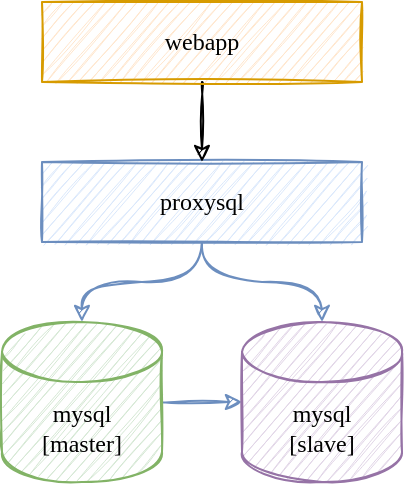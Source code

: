 <mxfile version="14.5.1" type="device"><diagram id="tuS7g0TG9t6zuqPEc80F" name="Overview"><mxGraphModel dx="1102" dy="1000" grid="1" gridSize="10" guides="1" tooltips="1" connect="1" arrows="1" fold="1" page="1" pageScale="1" pageWidth="1600" pageHeight="1200" math="0" shadow="0"><root><mxCell id="0"/><mxCell id="1" parent="0"/><mxCell id="DD_7u3qA5FZwBSiOtTjS-11" style="edgeStyle=orthogonalEdgeStyle;curved=1;rounded=0;sketch=1;orthogonalLoop=1;jettySize=auto;html=1;entryX=0;entryY=0.5;entryDx=0;entryDy=0;entryPerimeter=0;fillColor=#dae8fc;strokeColor=#6c8ebf;fontFamily=Gloria Hallelujah;fontSource=https%3A%2F%2Ffonts.googleapis.com%2Fcss%3Ffamily%3DGloria%2BHallelujah;" edge="1" parent="1" source="DD_7u3qA5FZwBSiOtTjS-5" target="DD_7u3qA5FZwBSiOtTjS-8"><mxGeometry relative="1" as="geometry"/></mxCell><mxCell id="DD_7u3qA5FZwBSiOtTjS-5" value="mysql&lt;br&gt;[master]" style="shape=cylinder3;whiteSpace=wrap;html=1;boundedLbl=1;backgroundOutline=1;size=15;fillColor=#d5e8d4;strokeColor=#82b366;sketch=1;fontFamily=Gloria Hallelujah;fontSource=https%3A%2F%2Ffonts.googleapis.com%2Fcss%3Ffamily%3DGloria%2BHallelujah;" vertex="1" parent="1"><mxGeometry x="20" y="170" width="80" height="80" as="geometry"/></mxCell><mxCell id="DD_7u3qA5FZwBSiOtTjS-13" style="edgeStyle=orthogonalEdgeStyle;curved=1;rounded=0;sketch=1;orthogonalLoop=1;jettySize=auto;html=1;fillColor=#dae8fc;strokeColor=#6c8ebf;fontFamily=Gloria Hallelujah;fontSource=https%3A%2F%2Ffonts.googleapis.com%2Fcss%3Ffamily%3DGloria%2BHallelujah;" edge="1" parent="1" source="DD_7u3qA5FZwBSiOtTjS-6" target="DD_7u3qA5FZwBSiOtTjS-5"><mxGeometry relative="1" as="geometry"/></mxCell><mxCell id="DD_7u3qA5FZwBSiOtTjS-14" style="edgeStyle=orthogonalEdgeStyle;curved=1;rounded=0;sketch=1;orthogonalLoop=1;jettySize=auto;html=1;fillColor=#dae8fc;strokeColor=#6c8ebf;fontFamily=Gloria Hallelujah;fontSource=https%3A%2F%2Ffonts.googleapis.com%2Fcss%3Ffamily%3DGloria%2BHallelujah;" edge="1" parent="1" source="DD_7u3qA5FZwBSiOtTjS-6" target="DD_7u3qA5FZwBSiOtTjS-8"><mxGeometry relative="1" as="geometry"/></mxCell><mxCell id="DD_7u3qA5FZwBSiOtTjS-6" value="proxysql" style="rounded=0;whiteSpace=wrap;html=1;fillColor=#dae8fc;strokeColor=#6c8ebf;sketch=1;fontFamily=Gloria Hallelujah;fontSource=https%3A%2F%2Ffonts.googleapis.com%2Fcss%3Ffamily%3DGloria%2BHallelujah;" vertex="1" parent="1"><mxGeometry x="40" y="90" width="160" height="40" as="geometry"/></mxCell><mxCell id="DD_7u3qA5FZwBSiOtTjS-15" style="edgeStyle=orthogonalEdgeStyle;curved=1;rounded=0;sketch=1;orthogonalLoop=1;jettySize=auto;html=1;entryX=0.5;entryY=0;entryDx=0;entryDy=0;fontFamily=Gloria Hallelujah;fontSource=https%3A%2F%2Ffonts.googleapis.com%2Fcss%3Ffamily%3DGloria%2BHallelujah;" edge="1" parent="1" source="DD_7u3qA5FZwBSiOtTjS-7" target="DD_7u3qA5FZwBSiOtTjS-6"><mxGeometry relative="1" as="geometry"/></mxCell><mxCell id="DD_7u3qA5FZwBSiOtTjS-7" value="webapp" style="rounded=0;whiteSpace=wrap;html=1;fillColor=#ffe6cc;strokeColor=#d79b00;sketch=1;fontFamily=Gloria Hallelujah;fontSource=https%3A%2F%2Ffonts.googleapis.com%2Fcss%3Ffamily%3DGloria%2BHallelujah;" vertex="1" parent="1"><mxGeometry x="40" y="10" width="160" height="40" as="geometry"/></mxCell><mxCell id="DD_7u3qA5FZwBSiOtTjS-8" value="mysql&lt;br&gt;[slave]" style="shape=cylinder3;whiteSpace=wrap;html=1;boundedLbl=1;backgroundOutline=1;size=15;fillColor=#e1d5e7;strokeColor=#9673a6;sketch=1;fontFamily=Gloria Hallelujah;fontSource=https%3A%2F%2Ffonts.googleapis.com%2Fcss%3Ffamily%3DGloria%2BHallelujah;" vertex="1" parent="1"><mxGeometry x="140" y="170" width="80" height="80" as="geometry"/></mxCell></root></mxGraphModel></diagram></mxfile>